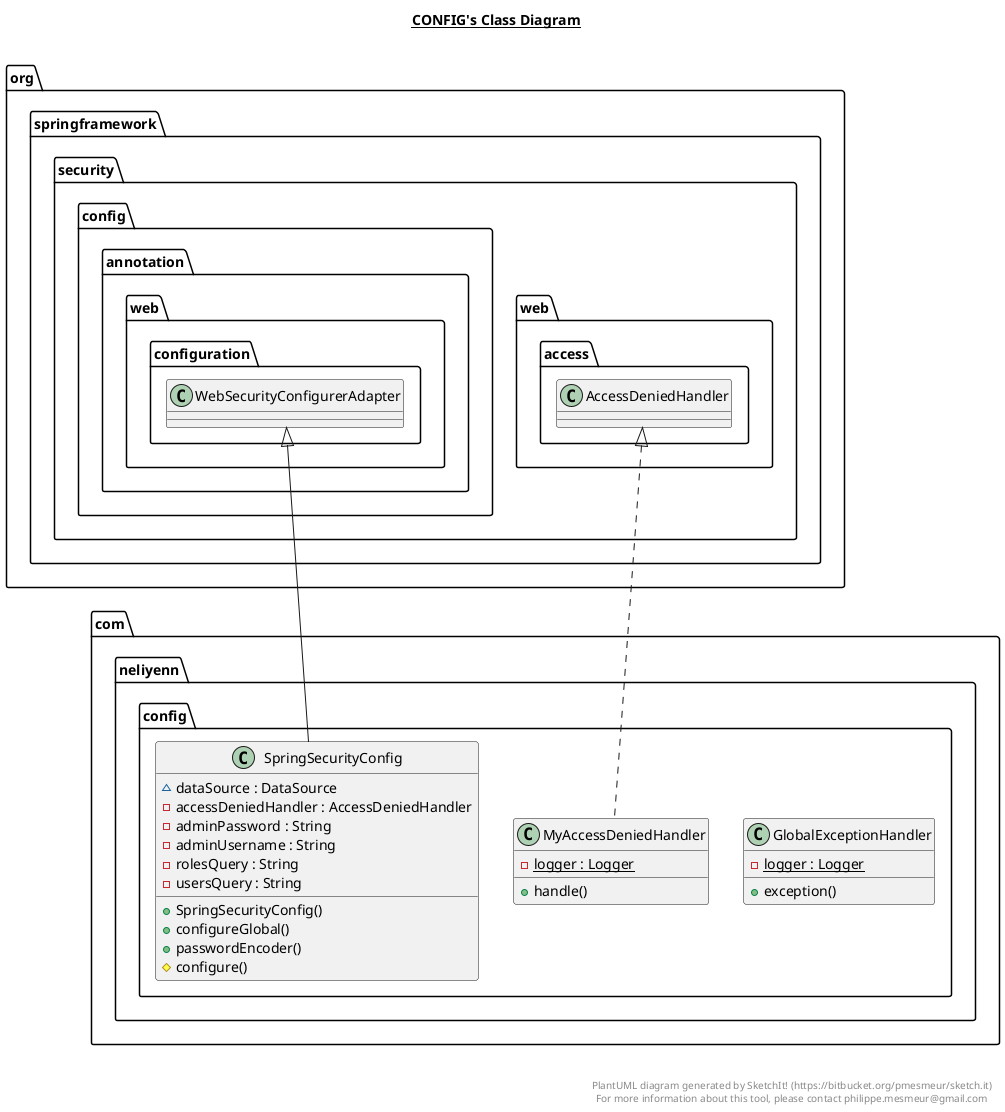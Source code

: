 @startuml

title __CONFIG's Class Diagram__\n

  namespace com.neliyenn {
    namespace config {
      class com.neliyenn.config.GlobalExceptionHandler {
          {static} - logger : Logger
          + exception()
      }
    }
  }
  

  namespace com.neliyenn {
    namespace config {
      class com.neliyenn.config.MyAccessDeniedHandler {
          {static} - logger : Logger
          + handle()
      }
    }
  }
  

  namespace com.neliyenn {
    namespace config {
      class com.neliyenn.config.SpringSecurityConfig {
          ~ dataSource : DataSource
          - accessDeniedHandler : AccessDeniedHandler
          - adminPassword : String
          - adminUsername : String
          - rolesQuery : String
          - usersQuery : String
          + SpringSecurityConfig()
          + configureGlobal()
          + passwordEncoder()
          # configure()
      }
    }
  }
  

  com.neliyenn.config.MyAccessDeniedHandler .up.|> org.springframework.security.web.access.AccessDeniedHandler
  com.neliyenn.config.SpringSecurityConfig -up-|> org.springframework.security.config.annotation.web.configuration.WebSecurityConfigurerAdapter


right footer


PlantUML diagram generated by SketchIt! (https://bitbucket.org/pmesmeur/sketch.it)
For more information about this tool, please contact philippe.mesmeur@gmail.com
endfooter

@enduml
